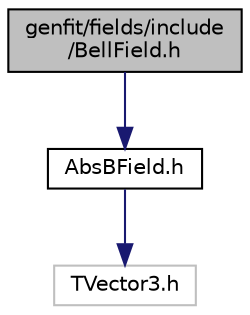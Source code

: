 digraph "genfit/fields/include/BellField.h"
{
 // LATEX_PDF_SIZE
  edge [fontname="Helvetica",fontsize="10",labelfontname="Helvetica",labelfontsize="10"];
  node [fontname="Helvetica",fontsize="10",shape=record];
  Node1 [label="genfit/fields/include\l/BellField.h",height=0.2,width=0.4,color="black", fillcolor="grey75", style="filled", fontcolor="black",tooltip=" "];
  Node1 -> Node2 [color="midnightblue",fontsize="10",style="solid",fontname="Helvetica"];
  Node2 [label="AbsBField.h",height=0.2,width=0.4,color="black", fillcolor="white", style="filled",URL="$AbsBField_8h.html",tooltip=" "];
  Node2 -> Node3 [color="midnightblue",fontsize="10",style="solid",fontname="Helvetica"];
  Node3 [label="TVector3.h",height=0.2,width=0.4,color="grey75", fillcolor="white", style="filled",tooltip=" "];
}
